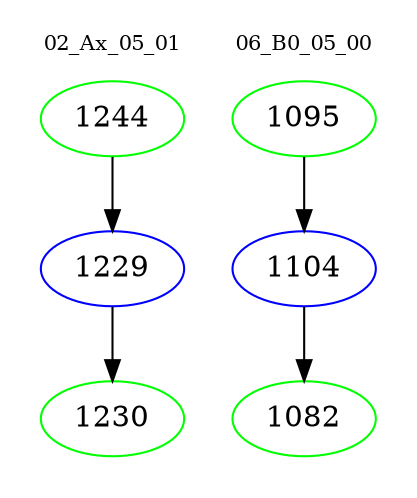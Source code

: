 digraph{
subgraph cluster_0 {
color = white
label = "02_Ax_05_01";
fontsize=10;
T0_1244 [label="1244", color="green"]
T0_1244 -> T0_1229 [color="black"]
T0_1229 [label="1229", color="blue"]
T0_1229 -> T0_1230 [color="black"]
T0_1230 [label="1230", color="green"]
}
subgraph cluster_1 {
color = white
label = "06_B0_05_00";
fontsize=10;
T1_1095 [label="1095", color="green"]
T1_1095 -> T1_1104 [color="black"]
T1_1104 [label="1104", color="blue"]
T1_1104 -> T1_1082 [color="black"]
T1_1082 [label="1082", color="green"]
}
}

